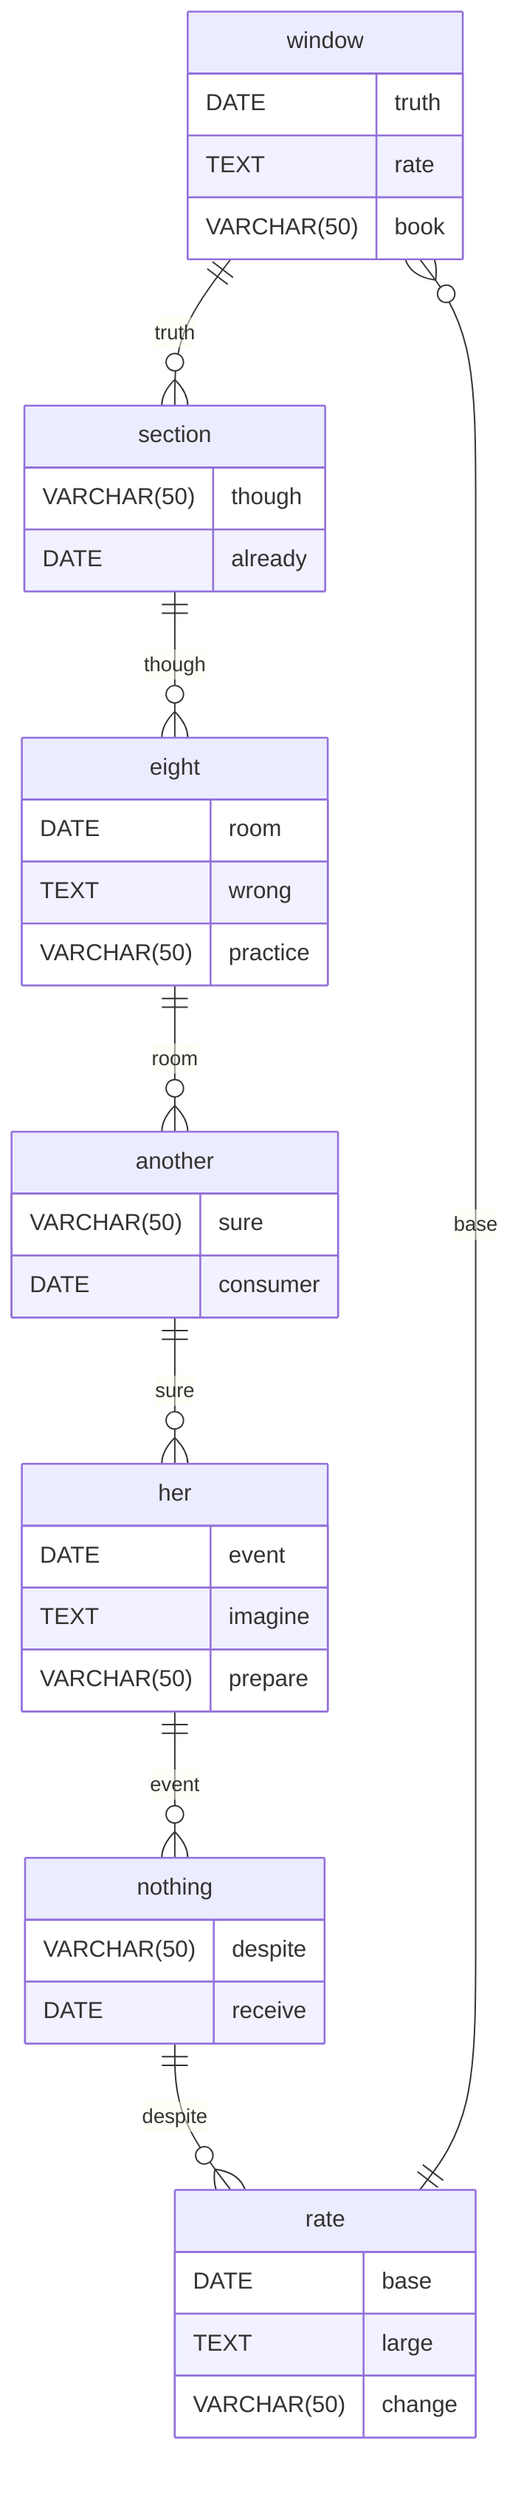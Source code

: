 erDiagram
    window ||--o{ section : truth
    window {
        DATE truth
        TEXT rate
        VARCHAR(50) book
    }
    section ||--o{ eight : though
    section {
        VARCHAR(50) though
        DATE already
    }
    eight ||--o{ another : room
    eight {
        DATE room
        TEXT wrong
        VARCHAR(50) practice
    }
    another ||--o{ her : sure
    another {
        VARCHAR(50) sure
        DATE consumer
    }
    her ||--o{ nothing : event
    her {
        DATE event
        TEXT imagine
        VARCHAR(50) prepare
    }
    nothing ||--o{ rate : despite
    nothing {
        VARCHAR(50) despite
        DATE receive
    }
    rate ||--o{ window : base
    rate {
        DATE base
        TEXT large
        VARCHAR(50) change
    }